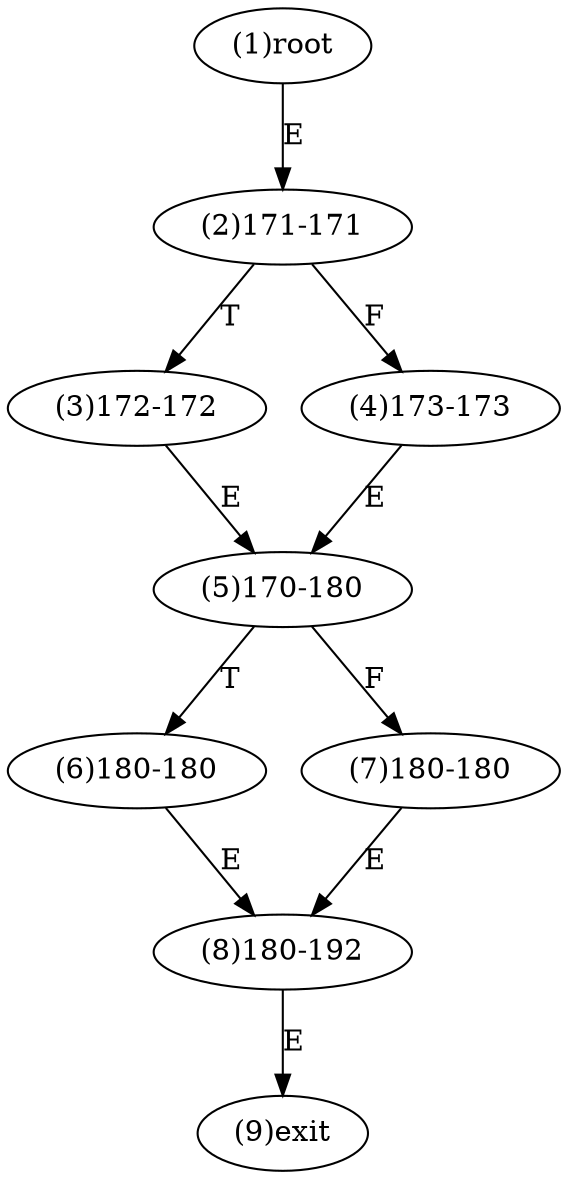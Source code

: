 digraph "" { 
1[ label="(1)root"];
2[ label="(2)171-171"];
3[ label="(3)172-172"];
4[ label="(4)173-173"];
5[ label="(5)170-180"];
6[ label="(6)180-180"];
7[ label="(7)180-180"];
8[ label="(8)180-192"];
9[ label="(9)exit"];
1->2[ label="E"];
2->4[ label="F"];
2->3[ label="T"];
3->5[ label="E"];
4->5[ label="E"];
5->7[ label="F"];
5->6[ label="T"];
6->8[ label="E"];
7->8[ label="E"];
8->9[ label="E"];
}